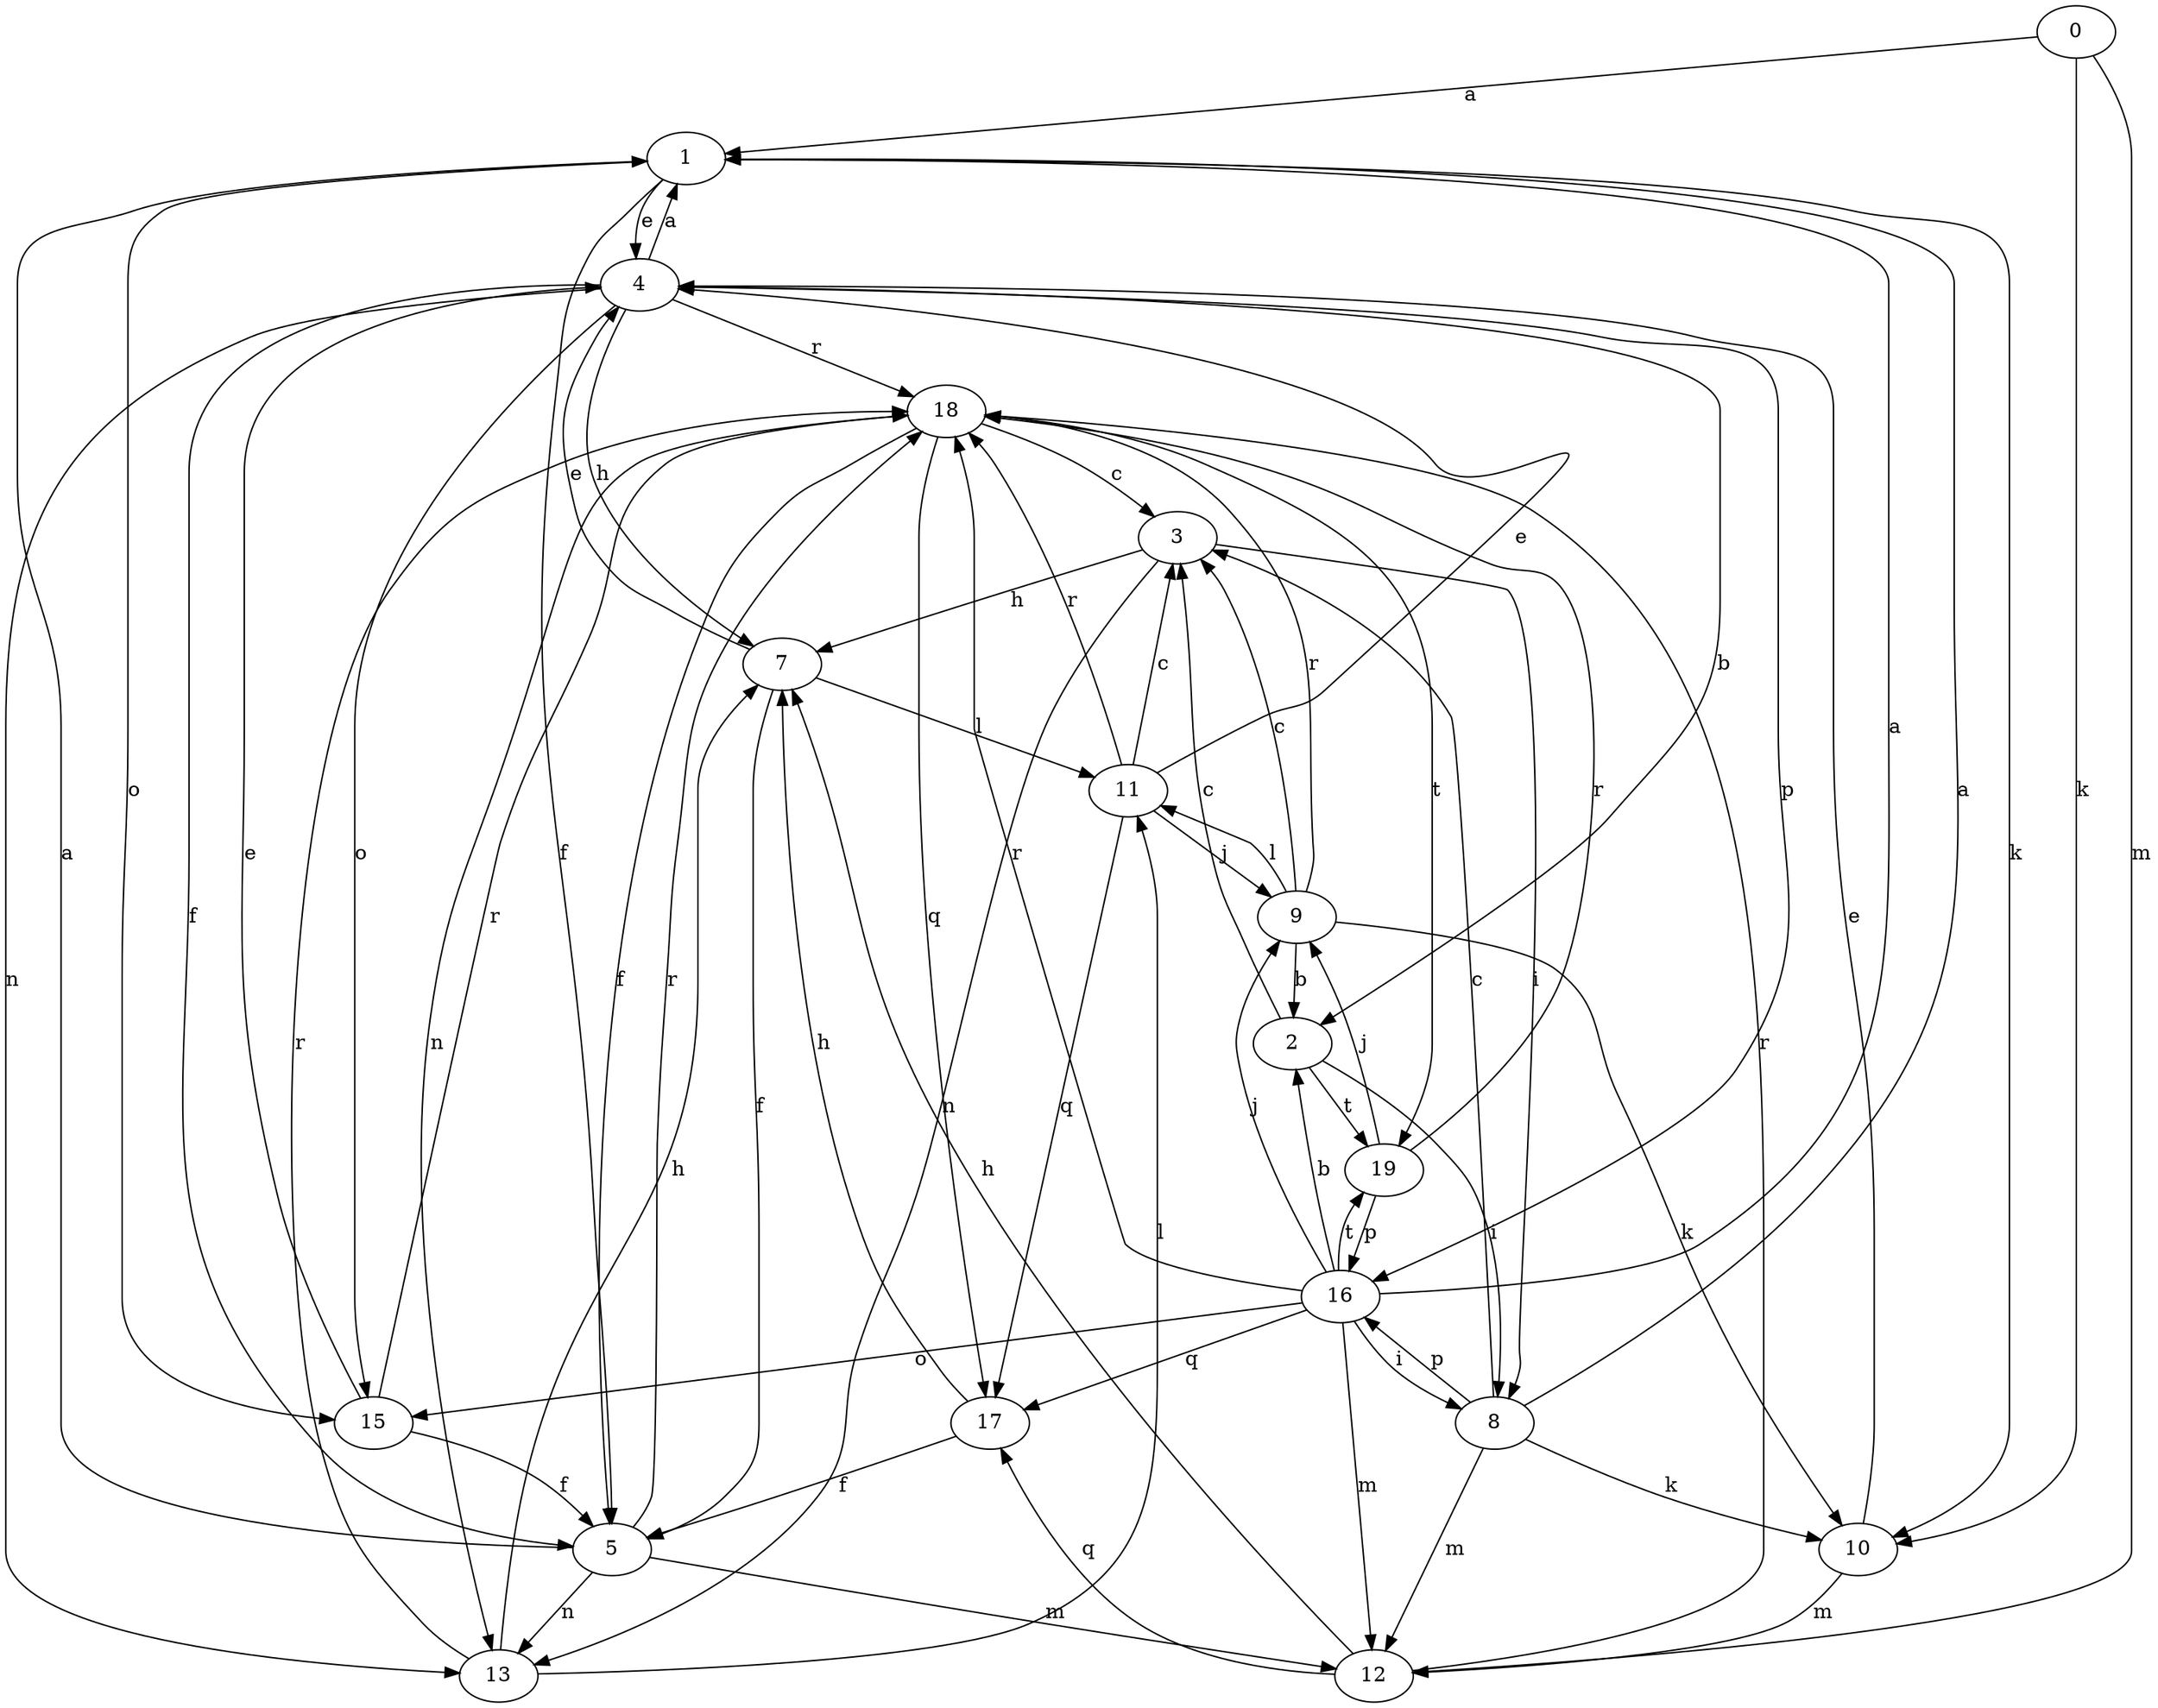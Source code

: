 strict digraph  {
0;
1;
2;
3;
4;
5;
7;
8;
9;
10;
11;
12;
13;
15;
16;
17;
18;
19;
0 -> 1  [label=a];
0 -> 10  [label=k];
0 -> 12  [label=m];
1 -> 4  [label=e];
1 -> 5  [label=f];
1 -> 10  [label=k];
1 -> 15  [label=o];
2 -> 3  [label=c];
2 -> 8  [label=i];
2 -> 19  [label=t];
3 -> 7  [label=h];
3 -> 8  [label=i];
3 -> 13  [label=n];
4 -> 1  [label=a];
4 -> 2  [label=b];
4 -> 5  [label=f];
4 -> 7  [label=h];
4 -> 13  [label=n];
4 -> 15  [label=o];
4 -> 16  [label=p];
4 -> 18  [label=r];
5 -> 1  [label=a];
5 -> 12  [label=m];
5 -> 13  [label=n];
5 -> 18  [label=r];
7 -> 4  [label=e];
7 -> 5  [label=f];
7 -> 11  [label=l];
8 -> 1  [label=a];
8 -> 3  [label=c];
8 -> 10  [label=k];
8 -> 12  [label=m];
8 -> 16  [label=p];
9 -> 2  [label=b];
9 -> 3  [label=c];
9 -> 10  [label=k];
9 -> 11  [label=l];
9 -> 18  [label=r];
10 -> 4  [label=e];
10 -> 12  [label=m];
11 -> 3  [label=c];
11 -> 4  [label=e];
11 -> 9  [label=j];
11 -> 17  [label=q];
11 -> 18  [label=r];
12 -> 7  [label=h];
12 -> 17  [label=q];
12 -> 18  [label=r];
13 -> 7  [label=h];
13 -> 11  [label=l];
13 -> 18  [label=r];
15 -> 4  [label=e];
15 -> 5  [label=f];
15 -> 18  [label=r];
16 -> 1  [label=a];
16 -> 2  [label=b];
16 -> 8  [label=i];
16 -> 9  [label=j];
16 -> 12  [label=m];
16 -> 15  [label=o];
16 -> 17  [label=q];
16 -> 18  [label=r];
16 -> 19  [label=t];
17 -> 5  [label=f];
17 -> 7  [label=h];
18 -> 3  [label=c];
18 -> 5  [label=f];
18 -> 13  [label=n];
18 -> 17  [label=q];
18 -> 19  [label=t];
19 -> 9  [label=j];
19 -> 16  [label=p];
19 -> 18  [label=r];
}

